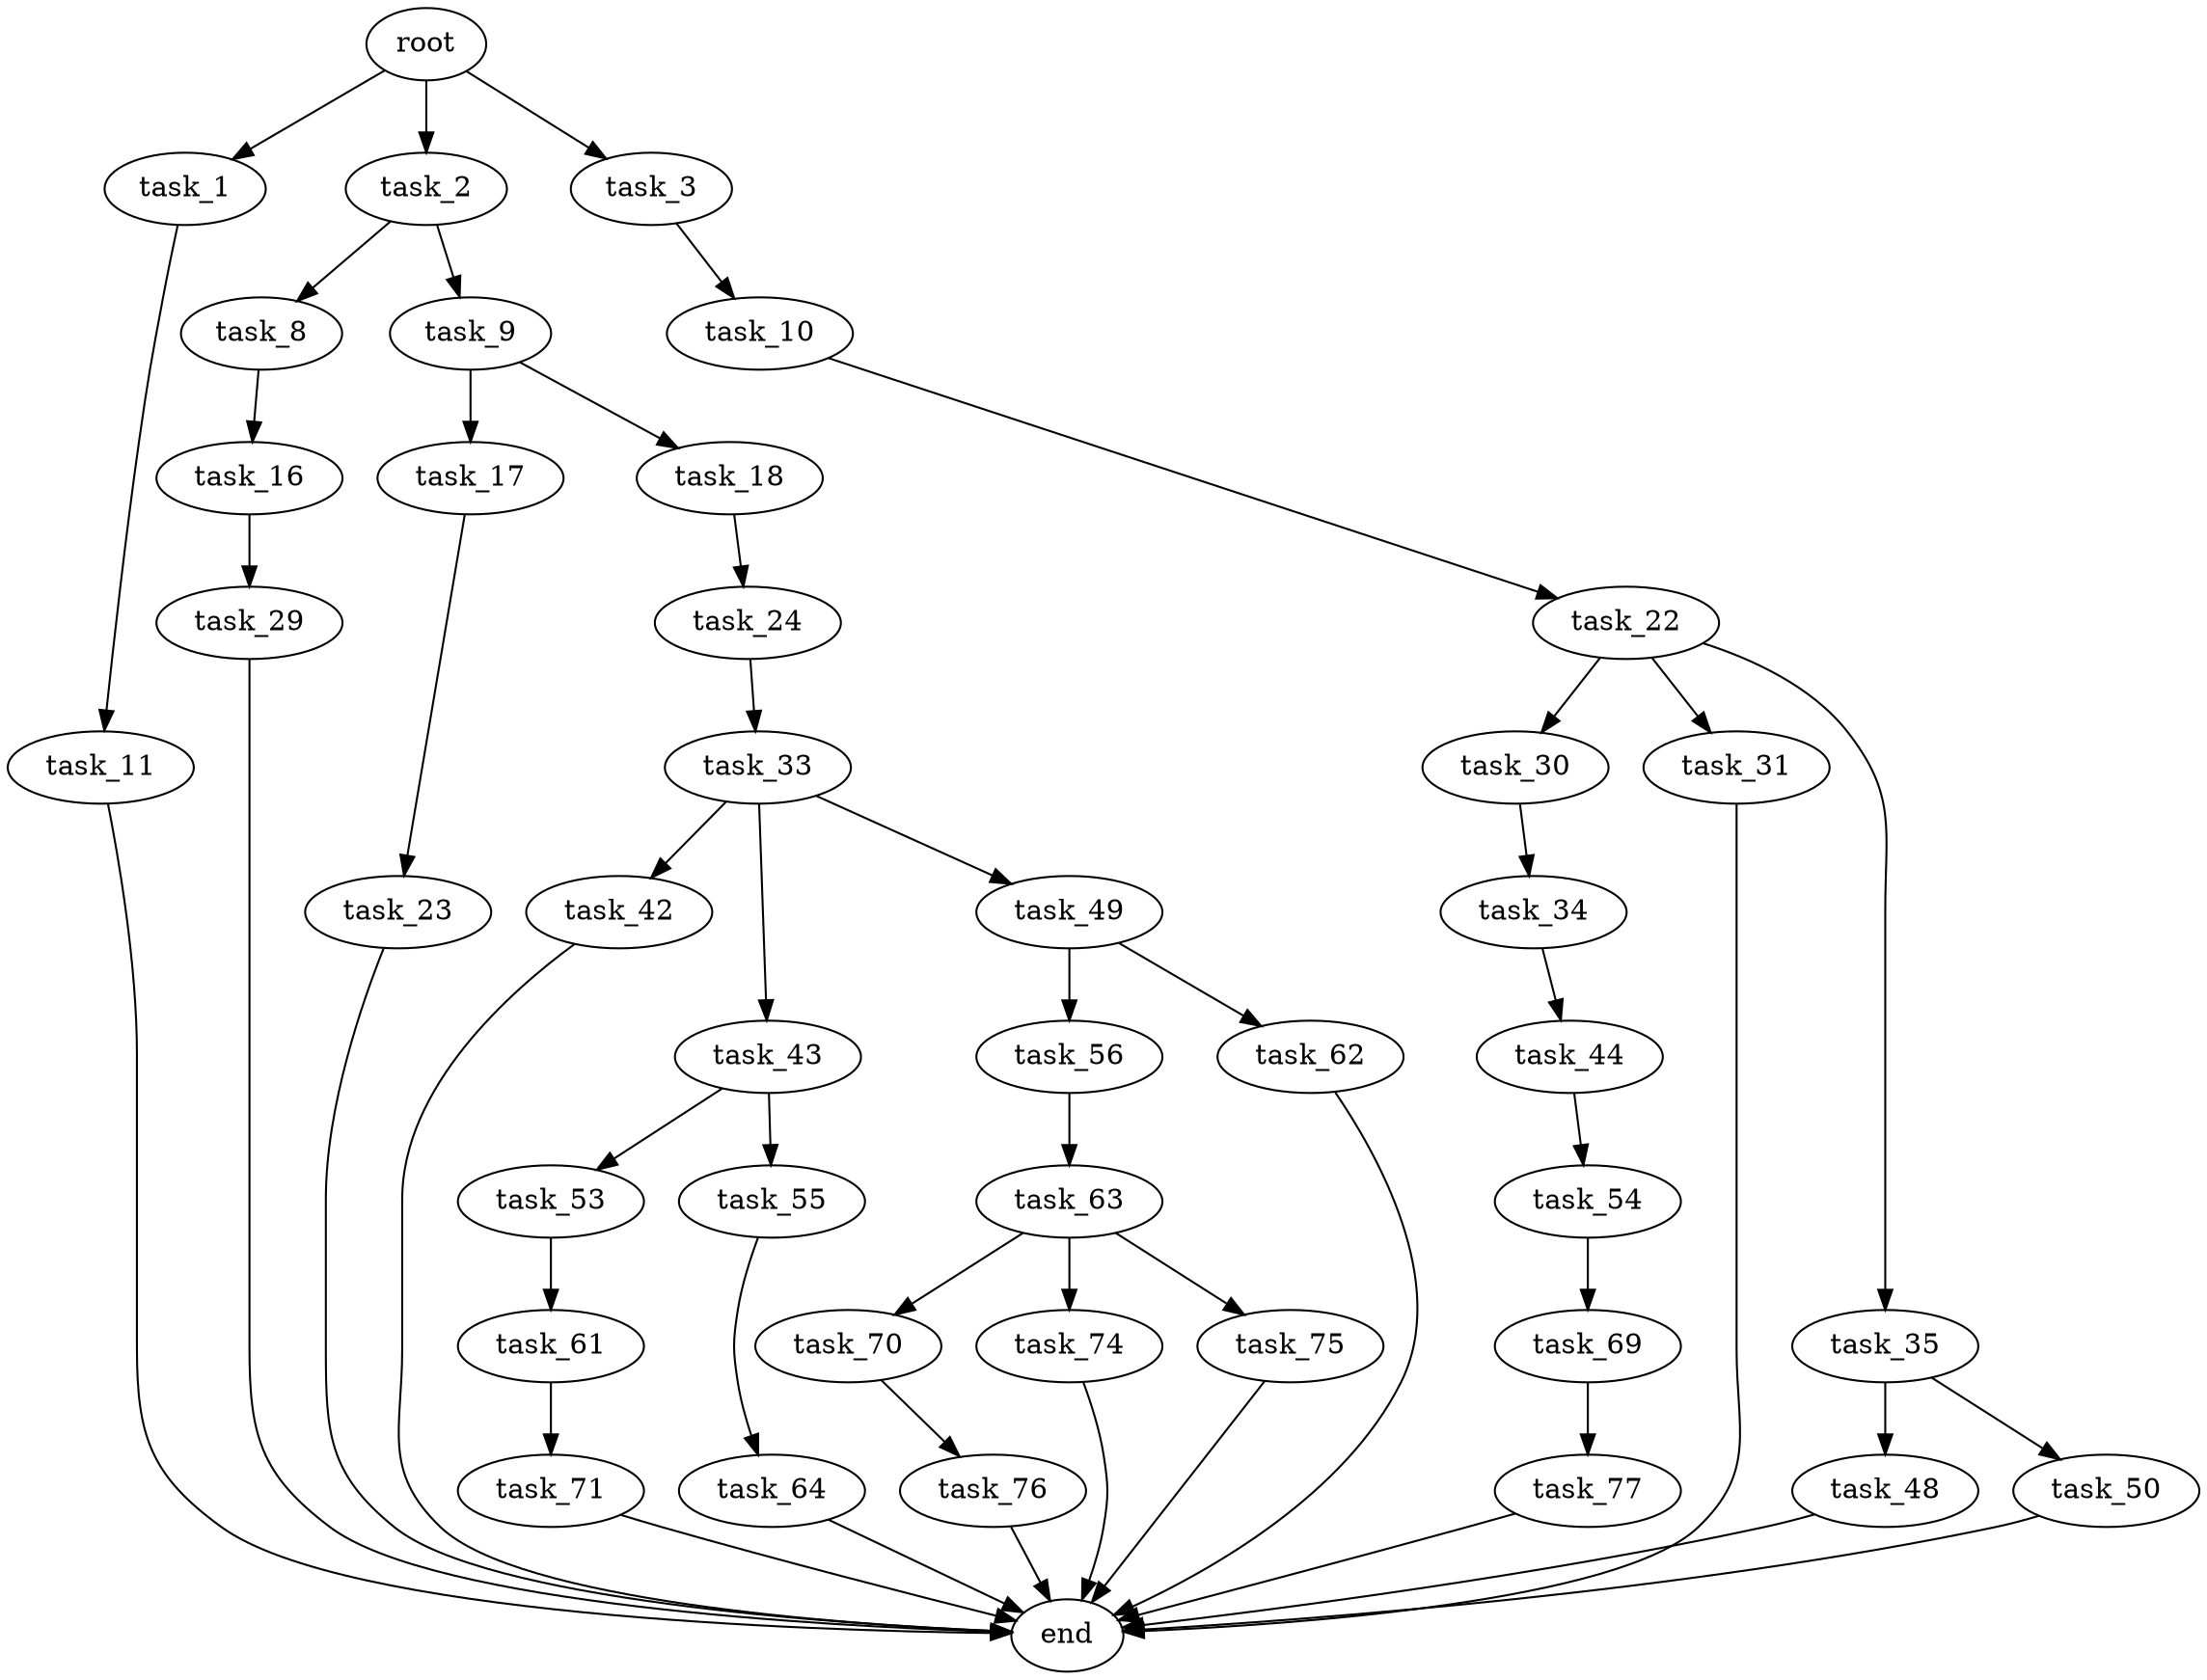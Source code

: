 digraph G {
  root [size="0.000000"];
  task_1 [size="24379786281.000000"];
  task_2 [size="134217728000.000000"];
  task_3 [size="782757789696.000000"];
  task_8 [size="231928233984.000000"];
  task_9 [size="134217728000.000000"];
  task_10 [size="18250361598.000000"];
  task_11 [size="8794782082.000000"];
  task_16 [size="549755813888.000000"];
  task_17 [size="67974501581.000000"];
  task_18 [size="782757789696.000000"];
  task_22 [size="7825354610.000000"];
  task_23 [size="8589934592.000000"];
  task_24 [size="33804477826.000000"];
  task_29 [size="179644299754.000000"];
  task_30 [size="44473777216.000000"];
  task_31 [size="134217728000.000000"];
  task_33 [size="5956806999.000000"];
  task_34 [size="1908006702.000000"];
  task_35 [size="28991029248.000000"];
  task_42 [size="44341807714.000000"];
  task_43 [size="11605348590.000000"];
  task_44 [size="674962965122.000000"];
  task_48 [size="22428450770.000000"];
  task_49 [size="17350271982.000000"];
  task_50 [size="231928233984.000000"];
  task_53 [size="252449636437.000000"];
  task_54 [size="449949525257.000000"];
  task_55 [size="9052445115.000000"];
  task_56 [size="48067964515.000000"];
  task_61 [size="231928233984.000000"];
  task_62 [size="730790997973.000000"];
  task_63 [size="87860477602.000000"];
  task_64 [size="28991029248.000000"];
  task_69 [size="782757789696.000000"];
  task_70 [size="186564153854.000000"];
  task_71 [size="549755813888.000000"];
  task_74 [size="9983221813.000000"];
  task_75 [size="28991029248.000000"];
  task_76 [size="645951031.000000"];
  task_77 [size="18831367043.000000"];
  end [size="0.000000"];

  root -> task_1 [size="1.000000"];
  root -> task_2 [size="1.000000"];
  root -> task_3 [size="1.000000"];
  task_1 -> task_11 [size="679477248.000000"];
  task_2 -> task_8 [size="209715200.000000"];
  task_2 -> task_9 [size="209715200.000000"];
  task_3 -> task_10 [size="679477248.000000"];
  task_8 -> task_16 [size="301989888.000000"];
  task_9 -> task_17 [size="209715200.000000"];
  task_9 -> task_18 [size="209715200.000000"];
  task_10 -> task_22 [size="536870912.000000"];
  task_11 -> end [size="1.000000"];
  task_16 -> task_29 [size="536870912.000000"];
  task_17 -> task_23 [size="75497472.000000"];
  task_18 -> task_24 [size="679477248.000000"];
  task_22 -> task_30 [size="134217728.000000"];
  task_22 -> task_31 [size="134217728.000000"];
  task_22 -> task_35 [size="134217728.000000"];
  task_23 -> end [size="1.000000"];
  task_24 -> task_33 [size="536870912.000000"];
  task_29 -> end [size="1.000000"];
  task_30 -> task_34 [size="134217728.000000"];
  task_31 -> end [size="1.000000"];
  task_33 -> task_42 [size="209715200.000000"];
  task_33 -> task_43 [size="209715200.000000"];
  task_33 -> task_49 [size="209715200.000000"];
  task_34 -> task_44 [size="75497472.000000"];
  task_35 -> task_48 [size="75497472.000000"];
  task_35 -> task_50 [size="75497472.000000"];
  task_42 -> end [size="1.000000"];
  task_43 -> task_53 [size="301989888.000000"];
  task_43 -> task_55 [size="301989888.000000"];
  task_44 -> task_54 [size="536870912.000000"];
  task_48 -> end [size="1.000000"];
  task_49 -> task_56 [size="301989888.000000"];
  task_49 -> task_62 [size="301989888.000000"];
  task_50 -> end [size="1.000000"];
  task_53 -> task_61 [size="411041792.000000"];
  task_54 -> task_69 [size="301989888.000000"];
  task_55 -> task_64 [size="33554432.000000"];
  task_56 -> task_63 [size="838860800.000000"];
  task_61 -> task_71 [size="301989888.000000"];
  task_62 -> end [size="1.000000"];
  task_63 -> task_70 [size="134217728.000000"];
  task_63 -> task_74 [size="134217728.000000"];
  task_63 -> task_75 [size="134217728.000000"];
  task_64 -> end [size="1.000000"];
  task_69 -> task_77 [size="679477248.000000"];
  task_70 -> task_76 [size="536870912.000000"];
  task_71 -> end [size="1.000000"];
  task_74 -> end [size="1.000000"];
  task_75 -> end [size="1.000000"];
  task_76 -> end [size="1.000000"];
  task_77 -> end [size="1.000000"];
}
